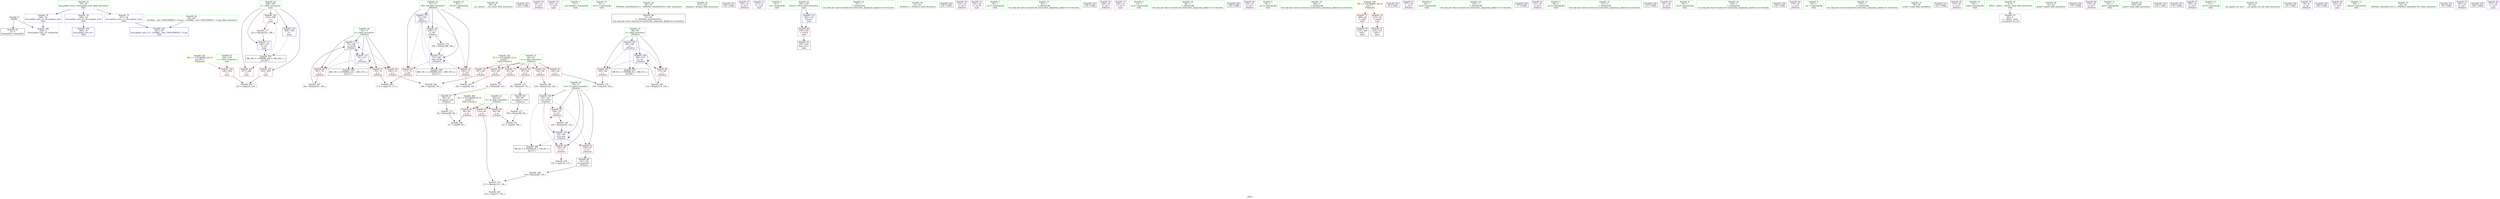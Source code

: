 digraph "SVFG" {
	label="SVFG";

	Node0x55891f157420 [shape=record,color=grey,label="{NodeID: 0\nNullPtr}"];
	Node0x55891f157420 -> Node0x55891f16e0e0[style=solid];
	Node0x55891f157420 -> Node0x55891f16ec30[style=solid];
	Node0x55891f1775a0 [shape=record,color=grey,label="{NodeID: 180\n225 = cmp(223, 224, )\n}"];
	Node0x55891f16e480 [shape=record,color=red,label="{NodeID: 97\n170\<--74\n\<--j\n_Z5Solvev\n}"];
	Node0x55891f16e480 -> Node0x55891f177d20[style=solid];
	Node0x55891f16c520 [shape=record,color=green,label="{NodeID: 14\n30\<--1\n.str.10\<--dummyObj\nGlob }"];
	Node0x55891f16f070 [shape=record,color=blue,label="{NodeID: 111\n72\<--106\ni30\<--\n_Z5Solvev\n}"];
	Node0x55891f16f070 -> Node0x55891f1718f0[style=dashed];
	Node0x55891f16f070 -> Node0x55891f1719c0[style=dashed];
	Node0x55891f16f070 -> Node0x55891f171a90[style=dashed];
	Node0x55891f16f070 -> Node0x55891f16f2e0[style=dashed];
	Node0x55891f16f070 -> Node0x55891f17d330[style=dashed];
	Node0x55891f16d190 [shape=record,color=green,label="{NodeID: 28\n49\<--50\n__cxa_atexit\<--__cxa_atexit_field_insensitive\n}"];
	Node0x55891f16de10 [shape=record,color=green,label="{NodeID: 42\n206\<--207\ni\<--i_field_insensitive\nmain\n}"];
	Node0x55891f16de10 -> Node0x55891f16e7c0[style=solid];
	Node0x55891f16de10 -> Node0x55891f16e890[style=solid];
	Node0x55891f16de10 -> Node0x55891f16e960[style=solid];
	Node0x55891f16de10 -> Node0x55891f173c50[style=solid];
	Node0x55891f16de10 -> Node0x55891f173d20[style=solid];
	Node0x55891f18a260 [shape=record,color=black,label="{NodeID: 222\n104 = PHI()\n}"];
	Node0x55891f16fa50 [shape=record,color=purple,label="{NodeID: 56\n94\<--12\n\<--.str.2\n_Z5Solvev\n}"];
	Node0x55891f1705b0 [shape=record,color=purple,label="{NodeID: 70\n216\<--25\n\<--.str.8\nmain\n}"];
	Node0x55891f176220 [shape=record,color=grey,label="{NodeID: 167\n182 = Binary(181, 106, )\n}"];
	Node0x55891f176220 -> Node0x55891f16f210[style=solid];
	Node0x55891f1711a0 [shape=record,color=red,label="{NodeID: 84\n167\<--64\n\<--n\n_Z5Solvev\n}"];
	Node0x55891f1711a0 -> Node0x55891f177ea0[style=solid];
	Node0x55891f157db0 [shape=record,color=green,label="{NodeID: 1\n7\<--1\n__dso_handle\<--dummyObj\nGlob }"];
	Node0x55891f177720 [shape=record,color=grey,label="{NodeID: 181\n101 = cmp(96, 100, )\n}"];
	Node0x55891f16e550 [shape=record,color=red,label="{NodeID: 98\n181\<--74\n\<--j\n_Z5Solvev\n}"];
	Node0x55891f16e550 -> Node0x55891f176220[style=solid];
	Node0x55891f16c5b0 [shape=record,color=green,label="{NodeID: 15\n32\<--1\n.str.11\<--dummyObj\nGlob }"];
	Node0x55891f172a60 [shape=record,color=black,label="{NodeID: 195\nMR_20V_3 = PHI(MR_20V_4, MR_20V_2, )\npts\{207 \}\n}"];
	Node0x55891f172a60 -> Node0x55891f16e7c0[style=dashed];
	Node0x55891f172a60 -> Node0x55891f16e890[style=dashed];
	Node0x55891f172a60 -> Node0x55891f16e960[style=dashed];
	Node0x55891f172a60 -> Node0x55891f173d20[style=dashed];
	Node0x55891f16f140 [shape=record,color=blue,label="{NodeID: 112\n74\<--131\nj\<--\n_Z5Solvev\n}"];
	Node0x55891f16f140 -> Node0x55891f16e3b0[style=dashed];
	Node0x55891f16f140 -> Node0x55891f16e480[style=dashed];
	Node0x55891f16f140 -> Node0x55891f16e550[style=dashed];
	Node0x55891f16f140 -> Node0x55891f16f140[style=dashed];
	Node0x55891f16f140 -> Node0x55891f16f210[style=dashed];
	Node0x55891f16f140 -> Node0x55891f17d830[style=dashed];
	Node0x55891f16d290 [shape=record,color=green,label="{NodeID: 29\n48\<--54\n_ZNSt8ios_base4InitD1Ev\<--_ZNSt8ios_base4InitD1Ev_field_insensitive\n}"];
	Node0x55891f16d290 -> Node0x55891f16e1e0[style=solid];
	Node0x55891f16dee0 [shape=record,color=green,label="{NodeID: 43\n213\<--214\nfreopen\<--freopen_field_insensitive\n}"];
	Node0x55891f18a360 [shape=record,color=black,label="{NodeID: 223\n142 = PHI()\n}"];
	Node0x55891f16fb20 [shape=record,color=purple,label="{NodeID: 57\n103\<--14\n\<--.str.3\n_Z5Solvev\n}"];
	Node0x55891f170680 [shape=record,color=purple,label="{NodeID: 71\n217\<--27\n\<--.str.9\nmain\n}"];
	Node0x55891f1763a0 [shape=record,color=grey,label="{NodeID: 168\n116 = Binary(115, 106, )\n}"];
	Node0x55891f1763a0 -> Node0x55891f16ee00[style=solid];
	Node0x55891f171270 [shape=record,color=red,label="{NodeID: 85\n80\<--66\n\<--m\n_Z5Solvev\n}"];
	Node0x55891f171270 -> Node0x55891f177ba0[style=solid];
	Node0x55891f157cc0 [shape=record,color=green,label="{NodeID: 2\n8\<--1\n.str\<--dummyObj\nGlob }"];
	Node0x55891f1778a0 [shape=record,color=grey,label="{NodeID: 182\n138 = cmp(137, 139, )\n}"];
	Node0x55891f16e620 [shape=record,color=red,label="{NodeID: 99\n236\<--202\n\<--retval\nmain\n}"];
	Node0x55891f16e620 -> Node0x55891f16f710[style=solid];
	Node0x55891f16c640 [shape=record,color=green,label="{NodeID: 16\n35\<--1\n\<--dummyObj\nCan only get source location for instruction, argument, global var or function.}"];
	Node0x55891f16f210 [shape=record,color=blue,label="{NodeID: 113\n74\<--182\nj\<--inc44\n_Z5Solvev\n}"];
	Node0x55891f16f210 -> Node0x55891f16e3b0[style=dashed];
	Node0x55891f16f210 -> Node0x55891f16e480[style=dashed];
	Node0x55891f16f210 -> Node0x55891f16e550[style=dashed];
	Node0x55891f16f210 -> Node0x55891f16f140[style=dashed];
	Node0x55891f16f210 -> Node0x55891f16f210[style=dashed];
	Node0x55891f16f210 -> Node0x55891f17d830[style=dashed];
	Node0x55891f16d390 [shape=record,color=green,label="{NodeID: 30\n61\<--62\n_Z5Solvev\<--_Z5Solvev_field_insensitive\n}"];
	Node0x55891f16dfe0 [shape=record,color=green,label="{NodeID: 44\n36\<--242\n_GLOBAL__sub_I_WYOCMWYH_1_0.cpp\<--_GLOBAL__sub_I_WYOCMWYH_1_0.cpp_field_insensitive\n}"];
	Node0x55891f16dfe0 -> Node0x55891f16eb30[style=solid];
	Node0x55891f18a460 [shape=record,color=black,label="{NodeID: 224\n145 = PHI()\n}"];
	Node0x55891f16fbf0 [shape=record,color=purple,label="{NodeID: 58\n122\<--14\n\<--.str.3\n_Z5Solvev\n}"];
	Node0x55891f170750 [shape=record,color=purple,label="{NodeID: 72\n219\<--30\n\<--.str.10\nmain\n}"];
	Node0x55891f176520 [shape=record,color=grey,label="{NodeID: 169\n125 = Binary(124, 126, )\n}"];
	Node0x55891f176520 -> Node0x55891f16eed0[style=solid];
	Node0x55891f171340 [shape=record,color=red,label="{NodeID: 86\n96\<--66\n\<--m\n_Z5Solvev\n}"];
	Node0x55891f171340 -> Node0x55891f177720[style=solid];
	Node0x55891f157f30 [shape=record,color=green,label="{NodeID: 3\n10\<--1\n.str.1\<--dummyObj\nGlob }"];
	Node0x55891f177a20 [shape=record,color=grey,label="{NodeID: 183\n162 = cmp(160, 161, )\n}"];
	Node0x55891f16e6f0 [shape=record,color=red,label="{NodeID: 100\n224\<--204\n\<--t\nmain\n}"];
	Node0x55891f16e6f0 -> Node0x55891f1775a0[style=solid];
	Node0x55891f16c6d0 [shape=record,color=green,label="{NodeID: 17\n83\<--1\n\<--dummyObj\nCan only get source location for instruction, argument, global var or function.}"];
	Node0x55891f16f2e0 [shape=record,color=blue,label="{NodeID: 114\n72\<--189\ni30\<--inc48\n_Z5Solvev\n}"];
	Node0x55891f16f2e0 -> Node0x55891f1718f0[style=dashed];
	Node0x55891f16f2e0 -> Node0x55891f1719c0[style=dashed];
	Node0x55891f16f2e0 -> Node0x55891f171a90[style=dashed];
	Node0x55891f16f2e0 -> Node0x55891f16f2e0[style=dashed];
	Node0x55891f16f2e0 -> Node0x55891f17d330[style=dashed];
	Node0x55891f16d490 [shape=record,color=green,label="{NodeID: 31\n64\<--65\nn\<--n_field_insensitive\n_Z5Solvev\n}"];
	Node0x55891f16d490 -> Node0x55891f170d90[style=solid];
	Node0x55891f16d490 -> Node0x55891f170e60[style=solid];
	Node0x55891f16d490 -> Node0x55891f170f30[style=solid];
	Node0x55891f16d490 -> Node0x55891f171000[style=solid];
	Node0x55891f16d490 -> Node0x55891f1710d0[style=solid];
	Node0x55891f16d490 -> Node0x55891f1711a0[style=solid];
	Node0x55891f16e0e0 [shape=record,color=black,label="{NodeID: 45\n2\<--3\ndummyVal\<--dummyVal\n}"];
	Node0x55891f18a560 [shape=record,color=black,label="{NodeID: 225\n154 = PHI()\n}"];
	Node0x55891f16fcc0 [shape=record,color=purple,label="{NodeID: 59\n144\<--14\n\<--.str.3\n_Z5Solvev\n}"];
	Node0x55891f170820 [shape=record,color=purple,label="{NodeID: 73\n228\<--32\n\<--.str.11\nmain\n}"];
	Node0x55891f1766a0 [shape=record,color=grey,label="{NodeID: 170\n189 = Binary(188, 106, )\n}"];
	Node0x55891f1766a0 -> Node0x55891f16f2e0[style=solid];
	Node0x55891f171410 [shape=record,color=red,label="{NodeID: 87\n133\<--66\n\<--m\n_Z5Solvev\n}"];
	Node0x55891f171410 -> Node0x55891f176ca0[style=solid];
	Node0x55891f158500 [shape=record,color=green,label="{NodeID: 4\n12\<--1\n.str.2\<--dummyObj\nGlob }"];
	Node0x55891f177ba0 [shape=record,color=grey,label="{NodeID: 184\n87 = cmp(80, 85, )\n}"];
	Node0x55891f16e7c0 [shape=record,color=red,label="{NodeID: 101\n223\<--206\n\<--i\nmain\n}"];
	Node0x55891f16e7c0 -> Node0x55891f1775a0[style=solid];
	Node0x55891f16c790 [shape=record,color=green,label="{NodeID: 18\n86\<--1\n\<--dummyObj\nCan only get source location for instruction, argument, global var or function.}"];
	Node0x55891f173b80 [shape=record,color=blue,label="{NodeID: 115\n202\<--131\nretval\<--\nmain\n}"];
	Node0x55891f173b80 -> Node0x55891f16e620[style=dashed];
	Node0x55891f16d560 [shape=record,color=green,label="{NodeID: 32\n66\<--67\nm\<--m_field_insensitive\n_Z5Solvev\n}"];
	Node0x55891f16d560 -> Node0x55891f171270[style=solid];
	Node0x55891f16d560 -> Node0x55891f171340[style=solid];
	Node0x55891f16d560 -> Node0x55891f171410[style=solid];
	Node0x55891f16e1e0 [shape=record,color=black,label="{NodeID: 46\n47\<--48\n\<--_ZNSt8ios_base4InitD1Ev\nCan only get source location for instruction, argument, global var or function.}"];
	Node0x55891f18a660 [shape=record,color=black,label="{NodeID: 226\n156 = PHI()\n}"];
	Node0x55891f16fd90 [shape=record,color=purple,label="{NodeID: 60\n153\<--14\n\<--.str.3\n_Z5Solvev\n}"];
	Node0x55891f1708f0 [shape=record,color=purple,label="{NodeID: 74\n246\<--34\nllvm.global_ctors_0\<--llvm.global_ctors\nGlob }"];
	Node0x55891f1708f0 -> Node0x55891f16ea30[style=solid];
	Node0x55891f176820 [shape=record,color=grey,label="{NodeID: 171\n100 = Binary(86, 99, )\n}"];
	Node0x55891f176820 -> Node0x55891f177720[style=solid];
	Node0x55891f1714e0 [shape=record,color=red,label="{NodeID: 88\n108\<--68\n\<--i\n_Z5Solvev\n}"];
	Node0x55891f1714e0 -> Node0x55891f177420[style=solid];
	Node0x55891f158590 [shape=record,color=green,label="{NodeID: 5\n14\<--1\n.str.3\<--dummyObj\nGlob }"];
	Node0x55891f177d20 [shape=record,color=grey,label="{NodeID: 185\n172 = cmp(170, 171, )\n}"];
	Node0x55891f16e890 [shape=record,color=red,label="{NodeID: 102\n227\<--206\n\<--i\nmain\n}"];
	Node0x55891f16c890 [shape=record,color=green,label="{NodeID: 19\n106\<--1\n\<--dummyObj\nCan only get source location for instruction, argument, global var or function.}"];
	Node0x55891f181550 [shape=record,color=yellow,style=double,label="{NodeID: 199\n14V_1 = ENCHI(MR_14V_0)\npts\{1 \}\nFun[main]}"];
	Node0x55891f181550 -> Node0x55891f170bf0[style=dashed];
	Node0x55891f181550 -> Node0x55891f170cc0[style=dashed];
	Node0x55891f173c50 [shape=record,color=blue,label="{NodeID: 116\n206\<--106\ni\<--\nmain\n}"];
	Node0x55891f173c50 -> Node0x55891f172a60[style=dashed];
	Node0x55891f16d630 [shape=record,color=green,label="{NodeID: 33\n68\<--69\ni\<--i_field_insensitive\n_Z5Solvev\n}"];
	Node0x55891f16d630 -> Node0x55891f1714e0[style=solid];
	Node0x55891f16d630 -> Node0x55891f1715b0[style=solid];
	Node0x55891f16d630 -> Node0x55891f16ed30[style=solid];
	Node0x55891f16d630 -> Node0x55891f16ee00[style=solid];
	Node0x55891f16e2e0 [shape=record,color=black,label="{NodeID: 47\n84\<--82\nsh_prom\<--sub\n_Z5Solvev\n}"];
	Node0x55891f16e2e0 -> Node0x55891f176b20[style=solid];
	Node0x55891f18a760 [shape=record,color=black,label="{NodeID: 227\n46 = PHI()\n}"];
	Node0x55891f16fe60 [shape=record,color=purple,label="{NodeID: 61\n177\<--14\n\<--.str.3\n_Z5Solvev\n}"];
	Node0x55891f1709f0 [shape=record,color=purple,label="{NodeID: 75\n247\<--34\nllvm.global_ctors_1\<--llvm.global_ctors\nGlob }"];
	Node0x55891f1709f0 -> Node0x55891f16eb30[style=solid];
	Node0x55891f1769a0 [shape=record,color=grey,label="{NodeID: 172\n98 = Binary(97, 83, )\n}"];
	Node0x55891f1769a0 -> Node0x55891f16f3d0[style=solid];
	Node0x55891f1715b0 [shape=record,color=red,label="{NodeID: 89\n115\<--68\n\<--i\n_Z5Solvev\n}"];
	Node0x55891f1715b0 -> Node0x55891f1763a0[style=solid];
	Node0x55891f158380 [shape=record,color=green,label="{NodeID: 6\n16\<--1\n.str.4\<--dummyObj\nGlob }"];
	Node0x55891f177ea0 [shape=record,color=grey,label="{NodeID: 186\n168 = cmp(166, 167, )\n}"];
	Node0x55891f16e960 [shape=record,color=red,label="{NodeID: 103\n232\<--206\n\<--i\nmain\n}"];
	Node0x55891f16e960 -> Node0x55891f177120[style=solid];
	Node0x55891f16c990 [shape=record,color=green,label="{NodeID: 20\n126\<--1\n\<--dummyObj\nCan only get source location for instruction, argument, global var or function.}"];
	Node0x55891f173d20 [shape=record,color=blue,label="{NodeID: 117\n206\<--233\ni\<--inc\nmain\n}"];
	Node0x55891f173d20 -> Node0x55891f172a60[style=dashed];
	Node0x55891f16d700 [shape=record,color=green,label="{NodeID: 34\n70\<--71\ni13\<--i13_field_insensitive\n_Z5Solvev\n}"];
	Node0x55891f16d700 -> Node0x55891f171680[style=solid];
	Node0x55891f16d700 -> Node0x55891f171750[style=solid];
	Node0x55891f16d700 -> Node0x55891f171820[style=solid];
	Node0x55891f16d700 -> Node0x55891f16eed0[style=solid];
	Node0x55891f16d700 -> Node0x55891f16efa0[style=solid];
	Node0x55891f16f3d0 [shape=record,color=black,label="{NodeID: 48\n99\<--98\nsh_prom4\<--sub3\n_Z5Solvev\n}"];
	Node0x55891f16f3d0 -> Node0x55891f176820[style=solid];
	Node0x55891f18a860 [shape=record,color=black,label="{NodeID: 228\n77 = PHI()\n}"];
	Node0x55891f16ff30 [shape=record,color=purple,label="{NodeID: 62\n112\<--16\n\<--.str.4\n_Z5Solvev\n}"];
	Node0x55891f170af0 [shape=record,color=purple,label="{NodeID: 76\n248\<--34\nllvm.global_ctors_2\<--llvm.global_ctors\nGlob }"];
	Node0x55891f170af0 -> Node0x55891f16ec30[style=solid];
	Node0x55891f176b20 [shape=record,color=grey,label="{NodeID: 173\n85 = Binary(86, 84, )\n}"];
	Node0x55891f176b20 -> Node0x55891f177ba0[style=solid];
	Node0x55891f171680 [shape=record,color=red,label="{NodeID: 90\n129\<--70\n\<--i13\n_Z5Solvev\n}"];
	Node0x55891f171680 -> Node0x55891f1772a0[style=solid];
	Node0x55891f158410 [shape=record,color=green,label="{NodeID: 7\n18\<--1\n.str.5\<--dummyObj\nGlob }"];
	Node0x55891f17c930 [shape=record,color=black,label="{NodeID: 187\nMR_6V_2 = PHI(MR_6V_1, MR_6V_6, )\npts\{69 \}\n}"];
	Node0x55891f16ea30 [shape=record,color=blue,label="{NodeID: 104\n246\<--35\nllvm.global_ctors_0\<--\nGlob }"];
	Node0x55891f16ca90 [shape=record,color=green,label="{NodeID: 21\n131\<--1\n\<--dummyObj\nCan only get source location for instruction, argument, global var or function.}"];
	Node0x55891f182150 [shape=record,color=yellow,style=double,label="{NodeID: 201\n18V_1 = ENCHI(MR_18V_0)\npts\{205 \}\nFun[main]}"];
	Node0x55891f182150 -> Node0x55891f16e6f0[style=dashed];
	Node0x55891f16d7d0 [shape=record,color=green,label="{NodeID: 35\n72\<--73\ni30\<--i30_field_insensitive\n_Z5Solvev\n}"];
	Node0x55891f16d7d0 -> Node0x55891f1718f0[style=solid];
	Node0x55891f16d7d0 -> Node0x55891f1719c0[style=solid];
	Node0x55891f16d7d0 -> Node0x55891f171a90[style=solid];
	Node0x55891f16d7d0 -> Node0x55891f16f070[style=solid];
	Node0x55891f16d7d0 -> Node0x55891f16f2e0[style=solid];
	Node0x55891f16f4a0 [shape=record,color=black,label="{NodeID: 49\n135\<--134\nsh_prom18\<--\n_Z5Solvev\n}"];
	Node0x55891f16f4a0 -> Node0x55891f1760a0[style=solid];
	Node0x55891f18a960 [shape=record,color=black,label="{NodeID: 229\n113 = PHI()\n}"];
	Node0x55891f170000 [shape=record,color=purple,label="{NodeID: 63\n141\<--16\n\<--.str.4\n_Z5Solvev\n}"];
	Node0x55891f170bf0 [shape=record,color=red,label="{NodeID: 77\n209\<--24\n\<--stdin\nmain\n}"];
	Node0x55891f170bf0 -> Node0x55891f16f570[style=solid];
	Node0x55891f176ca0 [shape=record,color=grey,label="{NodeID: 174\n137 = Binary(133, 136, )\n}"];
	Node0x55891f176ca0 -> Node0x55891f1778a0[style=solid];
	Node0x55891f171750 [shape=record,color=red,label="{NodeID: 91\n134\<--70\n\<--i13\n_Z5Solvev\n}"];
	Node0x55891f171750 -> Node0x55891f16f4a0[style=solid];
	Node0x55891f1577e0 [shape=record,color=green,label="{NodeID: 8\n20\<--1\n.str.6\<--dummyObj\nGlob }"];
	Node0x55891f17ce30 [shape=record,color=black,label="{NodeID: 188\nMR_8V_2 = PHI(MR_8V_1, MR_8V_3, )\npts\{71 \}\n}"];
	Node0x55891f16eb30 [shape=record,color=blue,label="{NodeID: 105\n247\<--36\nllvm.global_ctors_1\<--_GLOBAL__sub_I_WYOCMWYH_1_0.cpp\nGlob }"];
	Node0x55891f16cb90 [shape=record,color=green,label="{NodeID: 22\n139\<--1\n\<--dummyObj\nCan only get source location for instruction, argument, global var or function.}"];
	Node0x55891f16d8a0 [shape=record,color=green,label="{NodeID: 36\n74\<--75\nj\<--j_field_insensitive\n_Z5Solvev\n}"];
	Node0x55891f16d8a0 -> Node0x55891f16e3b0[style=solid];
	Node0x55891f16d8a0 -> Node0x55891f16e480[style=solid];
	Node0x55891f16d8a0 -> Node0x55891f16e550[style=solid];
	Node0x55891f16d8a0 -> Node0x55891f16f140[style=solid];
	Node0x55891f16d8a0 -> Node0x55891f16f210[style=solid];
	Node0x55891f16f570 [shape=record,color=black,label="{NodeID: 50\n212\<--209\ncall\<--\nmain\n}"];
	Node0x55891f18aa60 [shape=record,color=black,label="{NodeID: 230\n120 = PHI()\n}"];
	Node0x55891f1700d0 [shape=record,color=purple,label="{NodeID: 64\n174\<--16\n\<--.str.4\n_Z5Solvev\n}"];
	Node0x55891f170cc0 [shape=record,color=red,label="{NodeID: 78\n215\<--29\n\<--stdout\nmain\n}"];
	Node0x55891f170cc0 -> Node0x55891f16f640[style=solid];
	Node0x55891f176e20 [shape=record,color=grey,label="{NodeID: 175\n82 = Binary(81, 83, )\n}"];
	Node0x55891f176e20 -> Node0x55891f16e2e0[style=solid];
	Node0x55891f171820 [shape=record,color=red,label="{NodeID: 92\n148\<--70\n\<--i13\n_Z5Solvev\n}"];
	Node0x55891f171820 -> Node0x55891f176fa0[style=solid];
	Node0x55891f157870 [shape=record,color=green,label="{NodeID: 9\n22\<--1\n.str.7\<--dummyObj\nGlob }"];
	Node0x55891f17d330 [shape=record,color=black,label="{NodeID: 189\nMR_10V_2 = PHI(MR_10V_1, MR_10V_4, )\npts\{73 \}\n}"];
	Node0x55891f16ec30 [shape=record,color=blue, style = dotted,label="{NodeID: 106\n248\<--3\nllvm.global_ctors_2\<--dummyVal\nGlob }"];
	Node0x55891f16cc90 [shape=record,color=green,label="{NodeID: 23\n150\<--1\n\<--dummyObj\nCan only get source location for instruction, argument, global var or function.}"];
	Node0x55891f182310 [shape=record,color=yellow,style=double,label="{NodeID: 203\n2V_1 = ENCHI(MR_2V_0)\npts\{65 \}\nFun[_Z5Solvev]}"];
	Node0x55891f182310 -> Node0x55891f170d90[style=dashed];
	Node0x55891f182310 -> Node0x55891f170e60[style=dashed];
	Node0x55891f182310 -> Node0x55891f170f30[style=dashed];
	Node0x55891f182310 -> Node0x55891f171000[style=dashed];
	Node0x55891f182310 -> Node0x55891f1710d0[style=dashed];
	Node0x55891f182310 -> Node0x55891f1711a0[style=dashed];
	Node0x55891f16d970 [shape=record,color=green,label="{NodeID: 37\n78\<--79\nscanf\<--scanf_field_insensitive\n}"];
	Node0x55891f16f640 [shape=record,color=black,label="{NodeID: 51\n218\<--215\ncall1\<--\nmain\n}"];
	Node0x55891f18ab60 [shape=record,color=black,label="{NodeID: 231\n123 = PHI()\n}"];
	Node0x55891f1701a0 [shape=record,color=purple,label="{NodeID: 65\n119\<--18\n\<--.str.5\n_Z5Solvev\n}"];
	Node0x55891f170d90 [shape=record,color=red,label="{NodeID: 79\n81\<--64\n\<--n\n_Z5Solvev\n}"];
	Node0x55891f170d90 -> Node0x55891f176e20[style=solid];
	Node0x55891f176fa0 [shape=record,color=grey,label="{NodeID: 176\n149 = Binary(148, 150, )\n}"];
	Node0x55891f176fa0 -> Node0x55891f16efa0[style=solid];
	Node0x55891f1718f0 [shape=record,color=red,label="{NodeID: 93\n160\<--72\n\<--i30\n_Z5Solvev\n}"];
	Node0x55891f1718f0 -> Node0x55891f177a20[style=solid];
	Node0x55891f158170 [shape=record,color=green,label="{NodeID: 10\n24\<--1\nstdin\<--dummyObj\nGlob }"];
	Node0x55891f17d830 [shape=record,color=black,label="{NodeID: 190\nMR_12V_2 = PHI(MR_12V_1, MR_12V_3, )\npts\{75 \}\n}"];
	Node0x55891f16ed30 [shape=record,color=blue,label="{NodeID: 107\n68\<--106\ni\<--\n_Z5Solvev\n}"];
	Node0x55891f16ed30 -> Node0x55891f1714e0[style=dashed];
	Node0x55891f16ed30 -> Node0x55891f1715b0[style=dashed];
	Node0x55891f16ed30 -> Node0x55891f16ee00[style=dashed];
	Node0x55891f16ed30 -> Node0x55891f17c930[style=dashed];
	Node0x55891f16cd90 [shape=record,color=green,label="{NodeID: 24\n4\<--6\n_ZStL8__ioinit\<--_ZStL8__ioinit_field_insensitive\nGlob }"];
	Node0x55891f16cd90 -> Node0x55891f16f7e0[style=solid];
	Node0x55891f182420 [shape=record,color=yellow,style=double,label="{NodeID: 204\n4V_1 = ENCHI(MR_4V_0)\npts\{67 \}\nFun[_Z5Solvev]}"];
	Node0x55891f182420 -> Node0x55891f171270[style=dashed];
	Node0x55891f182420 -> Node0x55891f171340[style=dashed];
	Node0x55891f182420 -> Node0x55891f171410[style=dashed];
	Node0x55891f16da70 [shape=record,color=green,label="{NodeID: 38\n91\<--92\nprintf\<--printf_field_insensitive\n}"];
	Node0x55891f16f710 [shape=record,color=black,label="{NodeID: 52\n201\<--236\nmain_ret\<--\nmain\n}"];
	Node0x55891f18ac60 [shape=record,color=black,label="{NodeID: 232\n175 = PHI()\n}"];
	Node0x55891f170270 [shape=record,color=purple,label="{NodeID: 66\n155\<--18\n\<--.str.5\n_Z5Solvev\n}"];
	Node0x55891f170e60 [shape=record,color=red,label="{NodeID: 80\n97\<--64\n\<--n\n_Z5Solvev\n}"];
	Node0x55891f170e60 -> Node0x55891f1769a0[style=solid];
	Node0x55891f177120 [shape=record,color=grey,label="{NodeID: 177\n233 = Binary(232, 106, )\n}"];
	Node0x55891f177120 -> Node0x55891f173d20[style=solid];
	Node0x55891f1719c0 [shape=record,color=red,label="{NodeID: 94\n171\<--72\n\<--i30\n_Z5Solvev\n}"];
	Node0x55891f1719c0 -> Node0x55891f177d20[style=solid];
	Node0x55891f158200 [shape=record,color=green,label="{NodeID: 11\n25\<--1\n.str.8\<--dummyObj\nGlob }"];
	Node0x55891f16ee00 [shape=record,color=blue,label="{NodeID: 108\n68\<--116\ni\<--inc\n_Z5Solvev\n}"];
	Node0x55891f16ee00 -> Node0x55891f1714e0[style=dashed];
	Node0x55891f16ee00 -> Node0x55891f1715b0[style=dashed];
	Node0x55891f16ee00 -> Node0x55891f16ee00[style=dashed];
	Node0x55891f16ee00 -> Node0x55891f17c930[style=dashed];
	Node0x55891f16ce90 [shape=record,color=green,label="{NodeID: 25\n34\<--38\nllvm.global_ctors\<--llvm.global_ctors_field_insensitive\nGlob }"];
	Node0x55891f16ce90 -> Node0x55891f1708f0[style=solid];
	Node0x55891f16ce90 -> Node0x55891f1709f0[style=solid];
	Node0x55891f16ce90 -> Node0x55891f170af0[style=solid];
	Node0x55891f16db70 [shape=record,color=green,label="{NodeID: 39\n199\<--200\nmain\<--main_field_insensitive\n}"];
	Node0x55891ef4ad20 [shape=record,color=black,label="{NodeID: 219\n220 = PHI()\n}"];
	Node0x55891f16f7e0 [shape=record,color=purple,label="{NodeID: 53\n45\<--4\n\<--_ZStL8__ioinit\n__cxx_global_var_init\n}"];
	Node0x55891f18ad60 [shape=record,color=black,label="{NodeID: 233\n178 = PHI()\n}"];
	Node0x55891f170340 [shape=record,color=purple,label="{NodeID: 67\n185\<--18\n\<--.str.5\n_Z5Solvev\n}"];
	Node0x55891f170f30 [shape=record,color=red,label="{NodeID: 81\n109\<--64\n\<--n\n_Z5Solvev\n}"];
	Node0x55891f170f30 -> Node0x55891f177420[style=solid];
	Node0x55891f1772a0 [shape=record,color=grey,label="{NodeID: 178\n130 = cmp(129, 131, )\n}"];
	Node0x55891f171a90 [shape=record,color=red,label="{NodeID: 95\n188\<--72\n\<--i30\n_Z5Solvev\n}"];
	Node0x55891f171a90 -> Node0x55891f1766a0[style=solid];
	Node0x55891f16c400 [shape=record,color=green,label="{NodeID: 12\n27\<--1\n.str.9\<--dummyObj\nGlob }"];
	Node0x55891f16eed0 [shape=record,color=blue,label="{NodeID: 109\n70\<--125\ni13\<--sub14\n_Z5Solvev\n}"];
	Node0x55891f16eed0 -> Node0x55891f171680[style=dashed];
	Node0x55891f16eed0 -> Node0x55891f171750[style=dashed];
	Node0x55891f16eed0 -> Node0x55891f171820[style=dashed];
	Node0x55891f16eed0 -> Node0x55891f16efa0[style=dashed];
	Node0x55891f16eed0 -> Node0x55891f17ce30[style=dashed];
	Node0x55891f16cf90 [shape=record,color=green,label="{NodeID: 26\n39\<--40\n__cxx_global_var_init\<--__cxx_global_var_init_field_insensitive\n}"];
	Node0x55891f16dc70 [shape=record,color=green,label="{NodeID: 40\n202\<--203\nretval\<--retval_field_insensitive\nmain\n}"];
	Node0x55891f16dc70 -> Node0x55891f16e620[style=solid];
	Node0x55891f16dc70 -> Node0x55891f173b80[style=solid];
	Node0x55891f18a060 [shape=record,color=black,label="{NodeID: 220\n90 = PHI()\n}"];
	Node0x55891f16f8b0 [shape=record,color=purple,label="{NodeID: 54\n76\<--8\n\<--.str\n_Z5Solvev\n}"];
	Node0x55891f18ae60 [shape=record,color=black,label="{NodeID: 234\n186 = PHI()\n}"];
	Node0x55891f170410 [shape=record,color=purple,label="{NodeID: 68\n210\<--20\n\<--.str.6\nmain\n}"];
	Node0x55891f171000 [shape=record,color=red,label="{NodeID: 82\n124\<--64\n\<--n\n_Z5Solvev\n}"];
	Node0x55891f171000 -> Node0x55891f176520[style=solid];
	Node0x55891f177420 [shape=record,color=grey,label="{NodeID: 179\n110 = cmp(108, 109, )\n}"];
	Node0x55891f16e3b0 [shape=record,color=red,label="{NodeID: 96\n166\<--74\n\<--j\n_Z5Solvev\n}"];
	Node0x55891f16e3b0 -> Node0x55891f177ea0[style=solid];
	Node0x55891f16c490 [shape=record,color=green,label="{NodeID: 13\n29\<--1\nstdout\<--dummyObj\nGlob }"];
	Node0x55891f16efa0 [shape=record,color=blue,label="{NodeID: 110\n70\<--149\ni13\<--dec\n_Z5Solvev\n}"];
	Node0x55891f16efa0 -> Node0x55891f171680[style=dashed];
	Node0x55891f16efa0 -> Node0x55891f171750[style=dashed];
	Node0x55891f16efa0 -> Node0x55891f171820[style=dashed];
	Node0x55891f16efa0 -> Node0x55891f16efa0[style=dashed];
	Node0x55891f16efa0 -> Node0x55891f17ce30[style=dashed];
	Node0x55891f16d090 [shape=record,color=green,label="{NodeID: 27\n43\<--44\n_ZNSt8ios_base4InitC1Ev\<--_ZNSt8ios_base4InitC1Ev_field_insensitive\n}"];
	Node0x55891f16dd40 [shape=record,color=green,label="{NodeID: 41\n204\<--205\nt\<--t_field_insensitive\nmain\n}"];
	Node0x55891f16dd40 -> Node0x55891f16e6f0[style=solid];
	Node0x55891f18a160 [shape=record,color=black,label="{NodeID: 221\n95 = PHI()\n}"];
	Node0x55891f16f980 [shape=record,color=purple,label="{NodeID: 55\n89\<--10\n\<--.str.1\n_Z5Solvev\n}"];
	Node0x55891f18af60 [shape=record,color=black,label="{NodeID: 235\n229 = PHI()\n}"];
	Node0x55891f1704e0 [shape=record,color=purple,label="{NodeID: 69\n211\<--22\n\<--.str.7\nmain\n}"];
	Node0x55891f1760a0 [shape=record,color=grey,label="{NodeID: 166\n136 = Binary(86, 135, )\n}"];
	Node0x55891f1760a0 -> Node0x55891f176ca0[style=solid];
	Node0x55891f1710d0 [shape=record,color=red,label="{NodeID: 83\n161\<--64\n\<--n\n_Z5Solvev\n}"];
	Node0x55891f1710d0 -> Node0x55891f177a20[style=solid];
}
